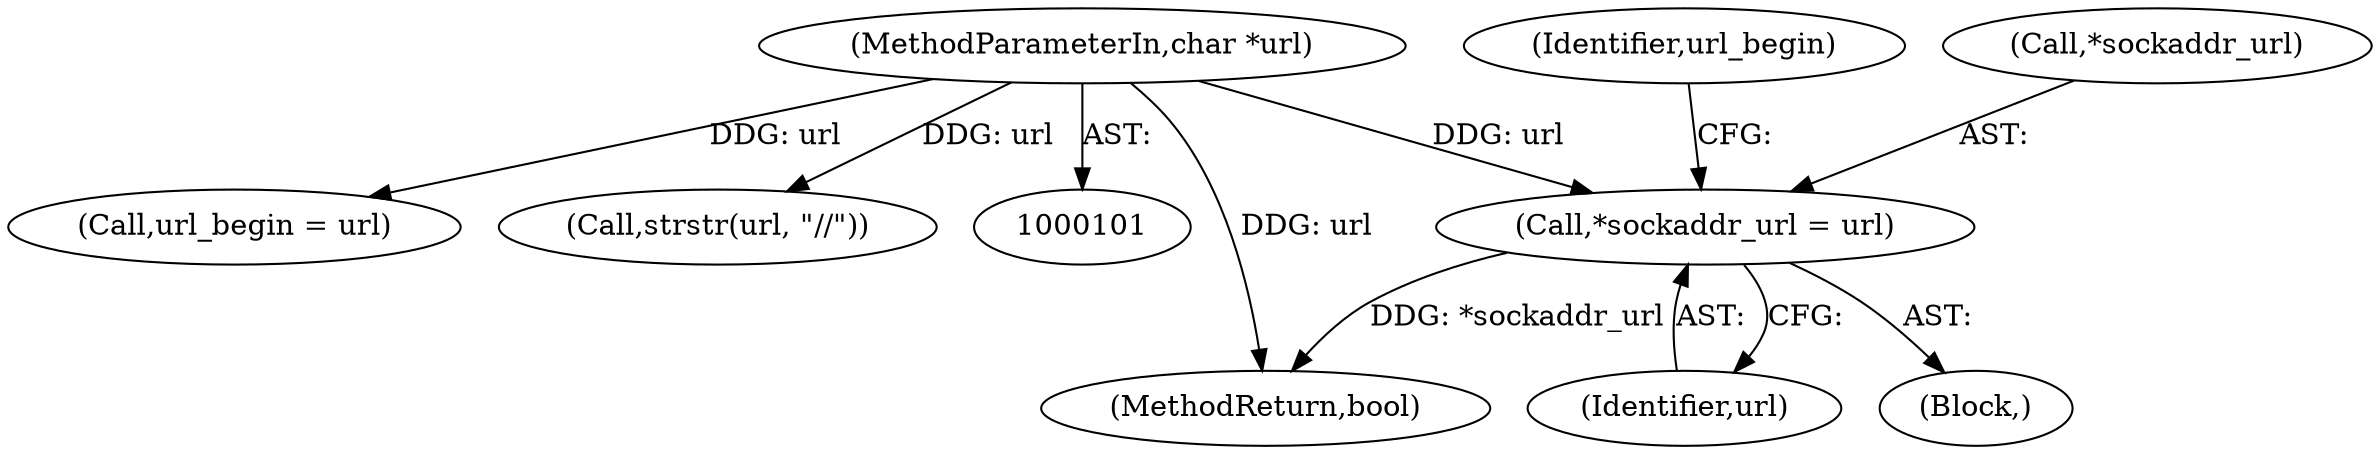 digraph "0_cgminer_e1c5050734123973b99d181c45e74b2cbb00272e@pointer" {
"1000121" [label="(Call,*sockaddr_url = url)"];
"1000102" [label="(MethodParameterIn,char *url)"];
"1000124" [label="(Identifier,url)"];
"1000249" [label="(MethodReturn,bool)"];
"1000133" [label="(Call,url_begin = url)"];
"1000126" [label="(Identifier,url_begin)"];
"1000127" [label="(Call,strstr(url, \"//\"))"];
"1000105" [label="(Block,)"];
"1000122" [label="(Call,*sockaddr_url)"];
"1000102" [label="(MethodParameterIn,char *url)"];
"1000121" [label="(Call,*sockaddr_url = url)"];
"1000121" -> "1000105"  [label="AST: "];
"1000121" -> "1000124"  [label="CFG: "];
"1000122" -> "1000121"  [label="AST: "];
"1000124" -> "1000121"  [label="AST: "];
"1000126" -> "1000121"  [label="CFG: "];
"1000121" -> "1000249"  [label="DDG: *sockaddr_url"];
"1000102" -> "1000121"  [label="DDG: url"];
"1000102" -> "1000101"  [label="AST: "];
"1000102" -> "1000249"  [label="DDG: url"];
"1000102" -> "1000127"  [label="DDG: url"];
"1000102" -> "1000133"  [label="DDG: url"];
}
